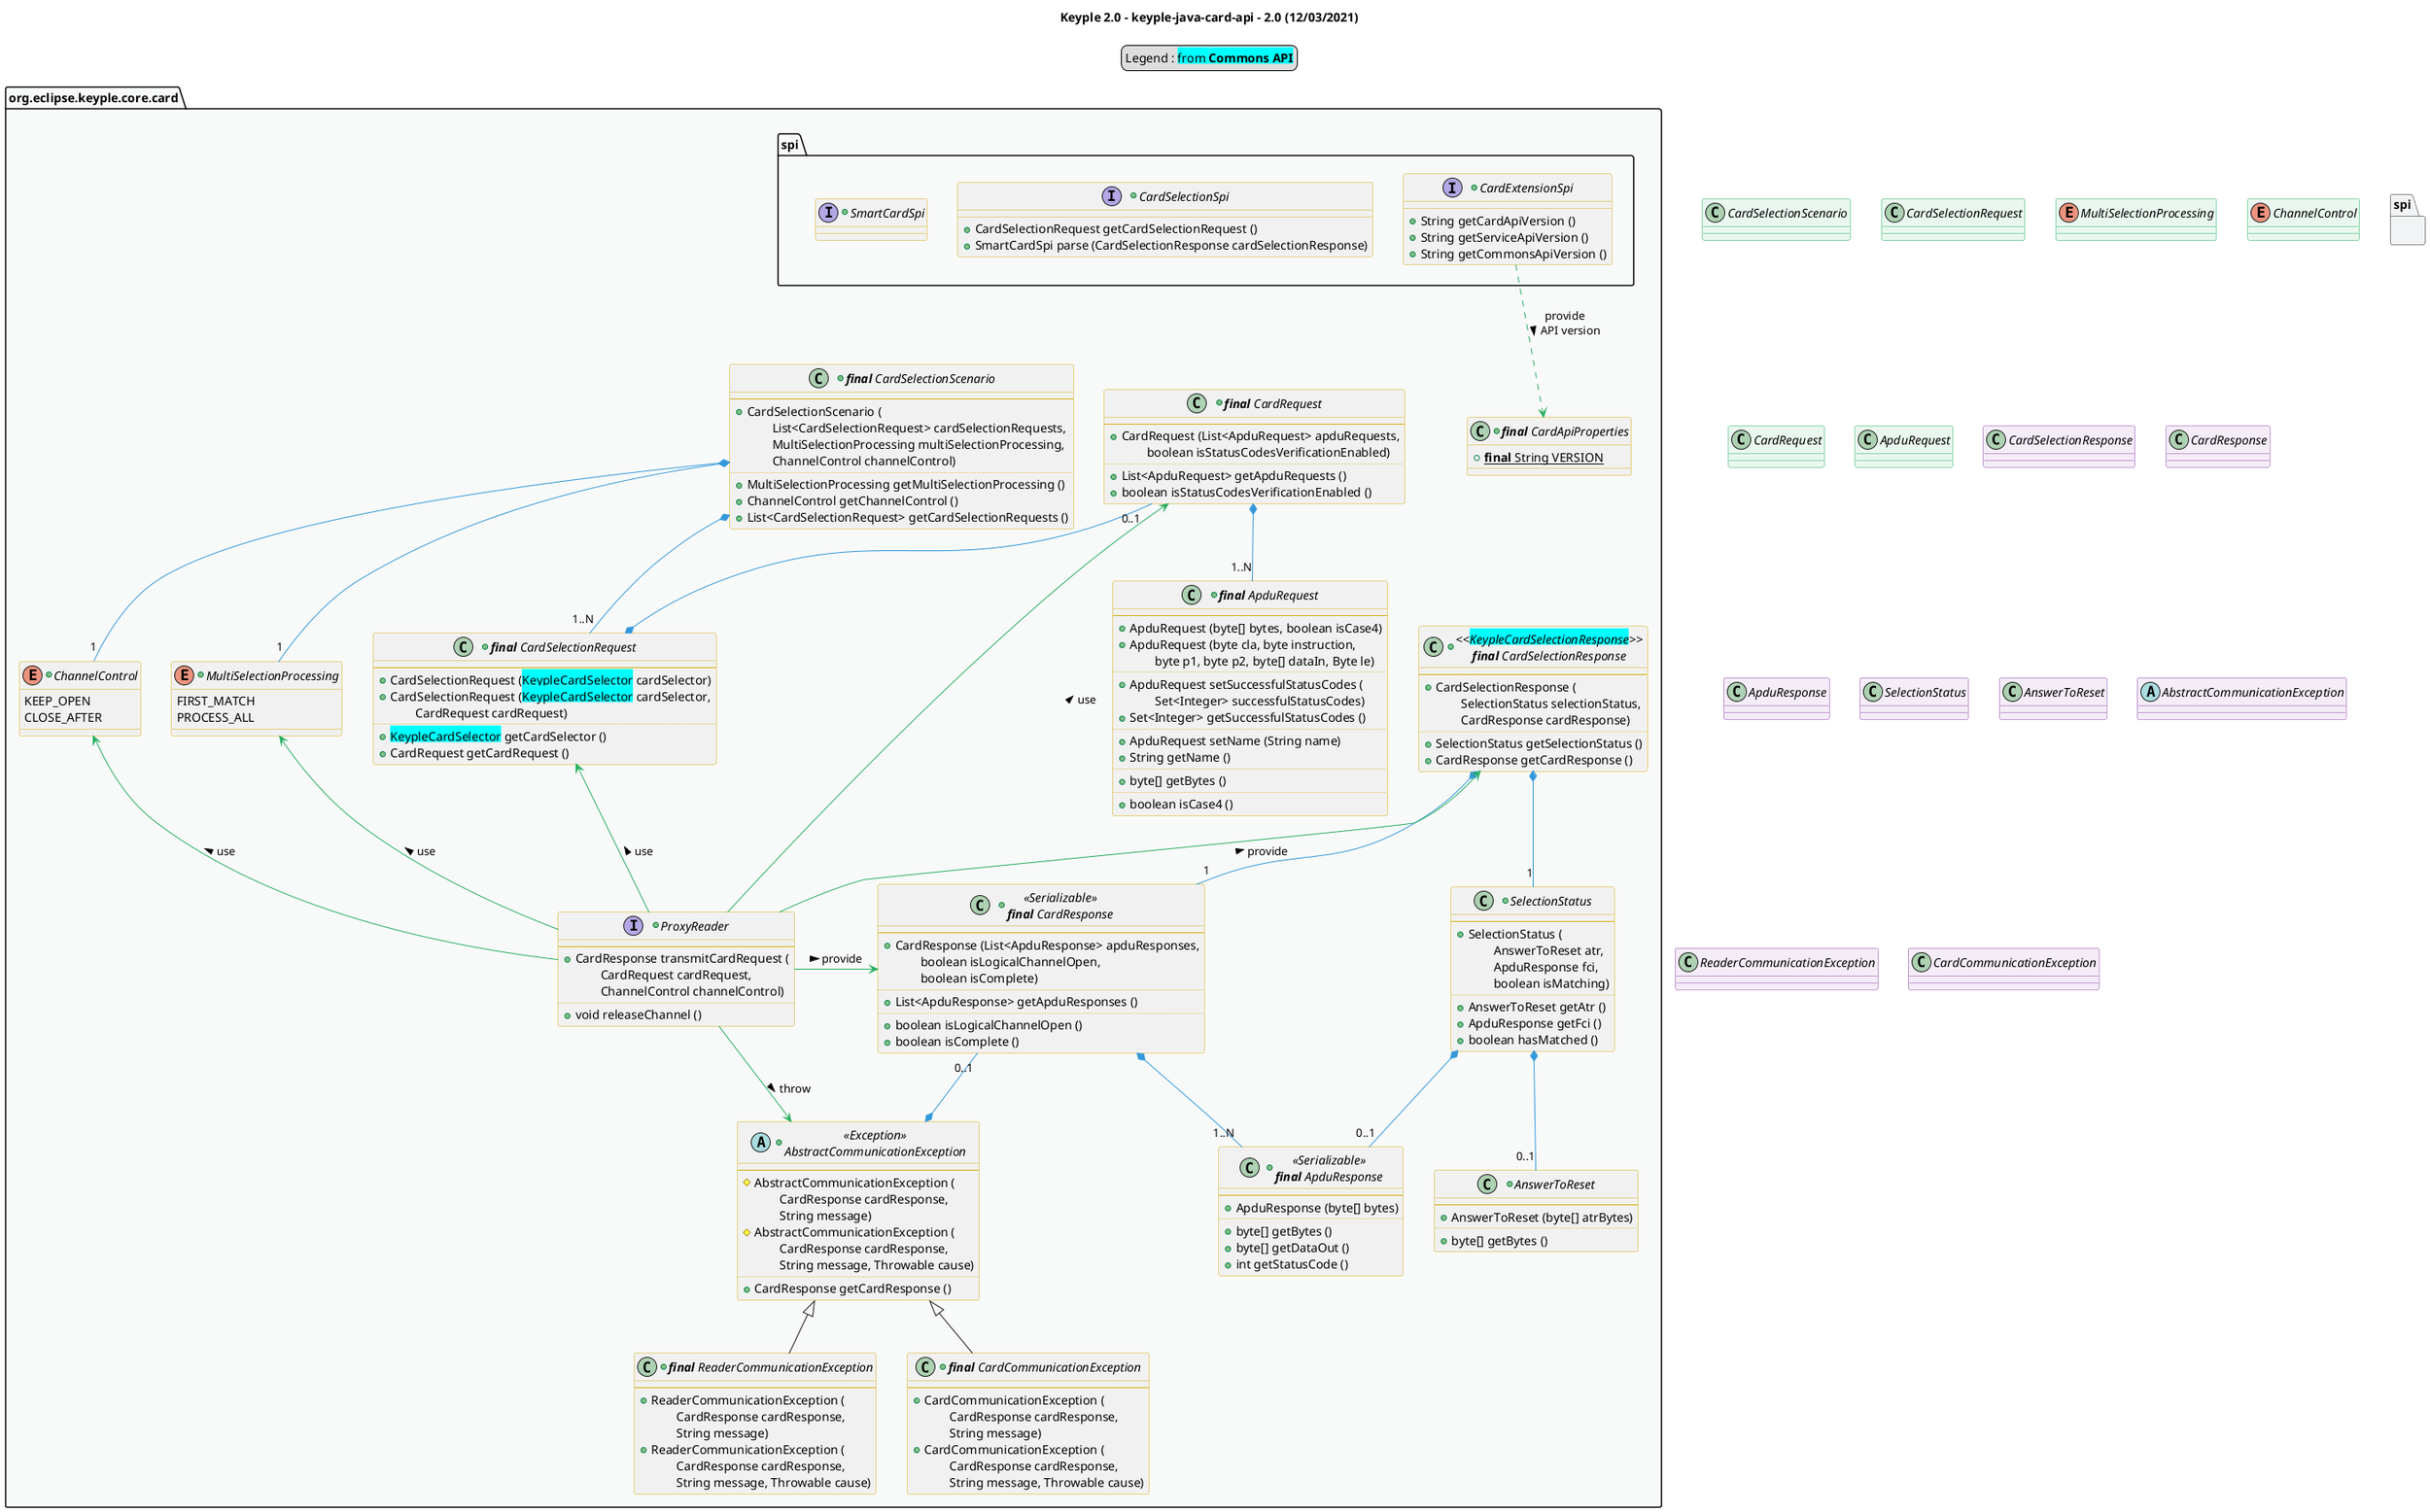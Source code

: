 @startuml
title
        Keyple 2.0 - keyple-java-card-api - 2.0 (12/03/2021)
end title

' == THEME ==

'Couleurs issues de : https://htmlcolorcodes.com/fr/tableau-de-couleur/tableau-de-couleur-design-plat/
!define C_GREY1 F8F9F9
!define C_GREY2 F2F3F4
!define C_GREY3 E5E7E9
!define C_GREY4 D7DBDD
!define C_GREY5 CACFD2
!define C_GREY6 BDC3C7
!define C_LINK 3498DB
!define C_USE 27AE60

skinparam Shadowing false
skinparam ClassFontStyle italic
skinparam ClassBorderColor #D4AC0D
skinparam stereotypeABorderColor #A9DCDF
skinparam stereotypeIBorderColor #B4A7E5
skinparam stereotypeCBorderColor #ADD1B2
skinparam stereotypeEBorderColor #EB93DF
' Red
skinparam ClassBackgroundColor<<red>> #FDEDEC
skinparam ClassBorderColor<<red>> #E74C3C
hide <<red>> stereotype
' Purple
skinparam ClassBackgroundColor<<purple>> #F4ECF7
skinparam ClassBorderColor<<purple>> #8E44AD
hide <<purple>> stereotype
' blue
skinparam ClassBackgroundColor<<blue>> #EBF5FB
skinparam ClassBorderColor<<blue>> #3498DB
hide <<blue>> stereotype
' Green
skinparam ClassBackgroundColor<<green>> #E9F7EF
skinparam ClassBorderColor<<green>> #27AE60
hide <<green>> stereotype
' Grey
skinparam ClassBackgroundColor<<grey>> #EAECEE
skinparam ClassBorderColor<<grey>> #2C3E50
hide <<grey>> stereotype

' == CONTENT ==

legend top
    Legend : <back:cyan>from **Commons API**</back>
end legend

package "org.eclipse.keyple.core.card" as api {
    +class "**final** CardApiProperties" as ApiProperties {
        +{static} **final** String VERSION
    }
    +interface ProxyReader {
        --
        +CardResponse transmitCardRequest (
        \tCardRequest cardRequest,
        \tChannelControl channelControl)
        ..
        +void releaseChannel ()
    }
    ' REQUEST
    together {
        +enum MultiSelectionProcessing {
            FIRST_MATCH
            PROCESS_ALL
        }
        +enum ChannelControl {
            KEEP_OPEN
            CLOSE_AFTER
        }
        +class "**final** CardSelectionRequest" as CardSelectionRequest {
            --
            +CardSelectionRequest (<back:cyan>KeypleCardSelector</back> cardSelector)
            +CardSelectionRequest (<back:cyan>KeypleCardSelector</back> cardSelector,
                \tCardRequest cardRequest)
            ..
            +<back:cyan>KeypleCardSelector</back> getCardSelector ()
            +CardRequest getCardRequest ()
        }
        +class "**final** CardRequest" as CardRequest {
            --
            +CardRequest (List<ApduRequest> apduRequests,
                \tboolean isStatusCodesVerificationEnabled)
            ..
            +List<ApduRequest> getApduRequests ()
            +boolean isStatusCodesVerificationEnabled ()
        }
        +class "**final** ApduRequest" as ApduRequest {
            --
            +ApduRequest (byte[] bytes, boolean isCase4)
            +ApduRequest (byte cla, byte instruction,
                \tbyte p1, byte p2, byte[] dataIn, Byte le)
            ..
            +ApduRequest setSuccessfulStatusCodes (
                \tSet<Integer> successfulStatusCodes)
            +Set<Integer> getSuccessfulStatusCodes ()
            ..
            +ApduRequest setName (String name)
            +String getName ()
            ..
            +byte[] getBytes ()
            ..
            +boolean isCase4 ()
        }
        +class "**final** CardSelectionScenario" as CardSelectionScenario {
            --
            +CardSelectionScenario (
                \tList<CardSelectionRequest> cardSelectionRequests,
                \tMultiSelectionProcessing multiSelectionProcessing,
                \tChannelControl channelControl)
            ..
            +MultiSelectionProcessing getMultiSelectionProcessing ()
            +ChannelControl getChannelControl ()
            +List<CardSelectionRequest> getCardSelectionRequests ()
        }
    }
    ' RESPONSE
    together {
        +class "<<<back:cyan>KeypleCardSelectionResponse</back>>>\n**final** CardSelectionResponse" as CardSelectionResponse {
            --
            +CardSelectionResponse (
                \tSelectionStatus selectionStatus,
                \tCardResponse cardResponse)
            ..
            +SelectionStatus getSelectionStatus ()
            +CardResponse getCardResponse ()
        }
        +class "<<Serializable>>\n**final** CardResponse" as CardResponse {
            --
            +CardResponse (List<ApduResponse> apduResponses,
                \tboolean isLogicalChannelOpen,
                \tboolean isComplete)
            ..
            +List<ApduResponse> getApduResponses ()
            ..
            +boolean isLogicalChannelOpen ()
            +boolean isComplete ()
        }
        +class "<<Serializable>>\n**final** ApduResponse" as ApduResponse {
            --
            +ApduResponse (byte[] bytes)
            ..
            +byte[] getBytes ()
            +byte[] getDataOut ()
            +int getStatusCode ()
        }
        +class SelectionStatus {
            --
            +SelectionStatus (
                \tAnswerToReset atr,
                \tApduResponse fci,
                \tboolean isMatching)
            ..
            +AnswerToReset getAtr ()
            +ApduResponse getFci ()
            +boolean hasMatched ()
        }
        +class AnswerToReset {
            --
            +AnswerToReset (byte[] atrBytes)
            ..
            +byte[] getBytes ()
        }
    }
    ' SPI
    package spi {
        +interface CardExtensionSpi {
            +String getCardApiVersion ()
            +String getServiceApiVersion ()
            +String getCommonsApiVersion ()
        }
        +interface CardSelectionSpi {
            +CardSelectionRequest getCardSelectionRequest ()
            +SmartCardSpi parse (CardSelectionResponse cardSelectionResponse)
        }
        +interface SmartCardSpi {
        }
    }
    +abstract class "<<Exception>>\nAbstractCommunicationException" as AbstractCommunicationException {
        --
        #AbstractCommunicationException (
            \tCardResponse cardResponse,
            \tString message)
        #AbstractCommunicationException (
            \tCardResponse cardResponse,
            \tString message, Throwable cause)
        ..
        +CardResponse getCardResponse ()
    }
    +class "**final** ReaderCommunicationException" as ReaderCommunicationException extends AbstractCommunicationException {
        --
        +ReaderCommunicationException (
            \tCardResponse cardResponse,
            \tString message)
        +ReaderCommunicationException (
            \tCardResponse cardResponse,
            \tString message, Throwable cause)
    }
    +class "**final** CardCommunicationException" as CardCommunicationException extends AbstractCommunicationException {
        --
        +CardCommunicationException (
            \tCardResponse cardResponse,
            \tString message)
        +CardCommunicationException (
            \tCardResponse cardResponse,
            \tString message, Throwable cause)
    }
}

' Associations

CardExtensionSpi ..> ApiProperties #C_USE : provide\nAPI version >

CardSelectionScenario *-- "1..N" CardSelectionRequest #C_LINK
CardSelectionScenario *-- "1" MultiSelectionProcessing #C_LINK
CardSelectionScenario *-- "1" ChannelControl #C_LINK

CardSelectionRequest *-- "0..1" CardRequest #C_LINK

CardRequest *-- "1..N" ApduRequest #C_LINK

CardSelectionResponse *-- "1" CardResponse #C_LINK
CardSelectionResponse *-- "1" SelectionStatus #C_LINK

CardResponse *-- "1..N" ApduResponse #C_LINK

SelectionStatus *-- "0..1" ApduResponse  #C_LINK
SelectionStatus *-- "0..1" AnswerToReset  #C_LINK

AbstractCommunicationException *-up- "0..1" CardResponse #C_LINK

ProxyReader -left-> CardSelectionRequest #C_USE : use >
ProxyReader --> CardRequest #C_USE : use >
ProxyReader -up-> MultiSelectionProcessing #C_USE : use >
ProxyReader -up-> ChannelControl #C_USE : use >

ProxyReader -up-> CardSelectionResponse #C_USE : provide >
ProxyReader -> CardResponse #C_USE : provide >
ProxyReader --> AbstractCommunicationException #C_USE : throw >

' == LAYOUT ==

spi -[hidden]- CardSelectionScenario
spi -[hidden]- CardSelectionResponse

' == STYLE ==

package api #C_GREY1 {}
package spi #C_GREY2 {}

class CardSelectionScenario <<green>>
class CardSelectionRequest <<green>>
enum MultiSelectionProcessing <<green>>
enum ChannelControl <<green>>
class CardRequest <<green>>
class ApduRequest <<green>>

class CardSelectionResponse <<purple>>
class CardResponse <<purple>>
class ApduResponse <<purple>>
class SelectionStatus <<purple>>
class AnswerToReset <<purple>>
abstract class AbstractCommunicationException <<purple>>
class ReaderCommunicationException <<purple>>
class CardCommunicationException <<purple>>

@enduml
